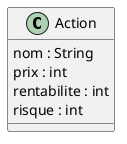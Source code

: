 @startuml Model 

' class User {
'     nom: String 
'     solde : int 
'     ListActions : HashMap<Action , Integer>

'     + ajouterACtion()
'     + ajouterArgent() 
'     + retireArgent()
    

'}

class Action {
    nom : String 
    prix : int 
    rentabilite : int 
    risque : int 

}



' Integer ici : réprsente le nombre des actions disponibles sur le marché par Action  

' class Marche {
    
'     ListAction : HashMap<Action , Integer>

'     + void setActionForSimulation()
'     + Object[][] getActions()
'     +  void enleverAction(Action choix , int nb)
'     + void ajouterAction(Action choix , int nb)
'     + void modifieNbAction(int nb , Action choix)




' }


' Marche "1..1" -- "1..*" Action 




@enduml